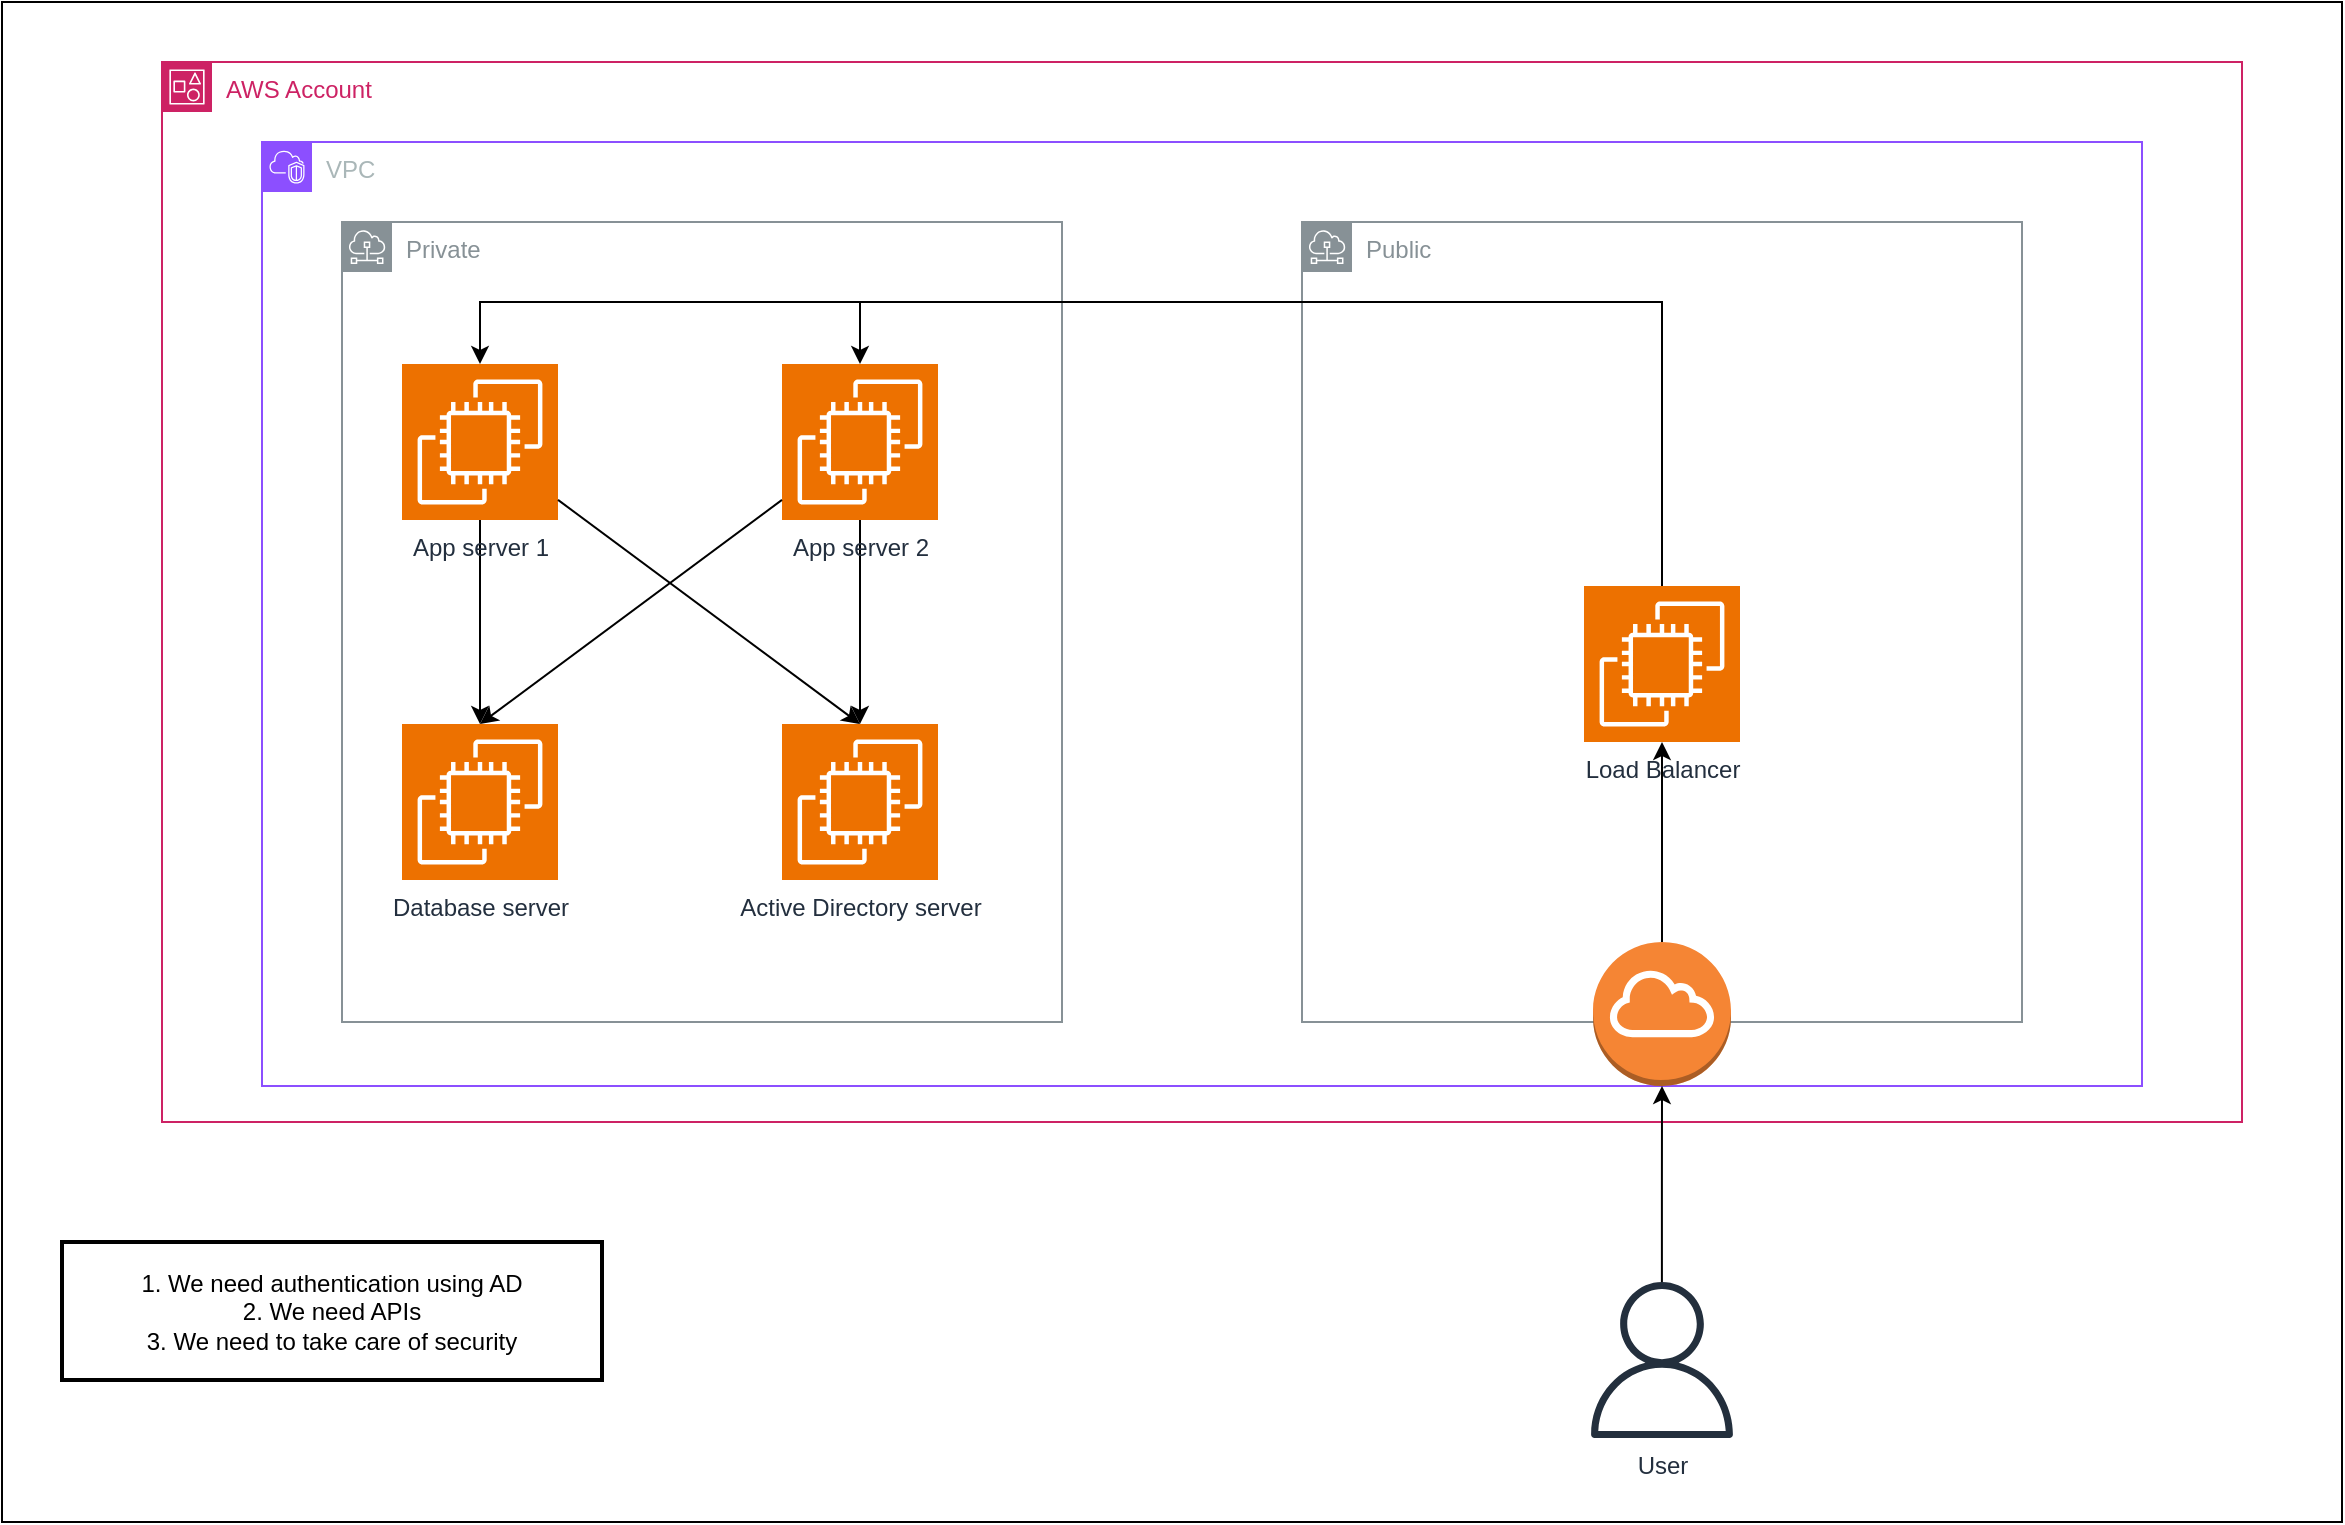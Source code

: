 <mxfile version="24.7.17">
  <diagram name="Page-1" id="MmjDTnCz85tHLsgtwPcP">
    <mxGraphModel dx="2330" dy="934" grid="1" gridSize="10" guides="1" tooltips="1" connect="1" arrows="1" fold="1" page="1" pageScale="1" pageWidth="850" pageHeight="1100" math="0" shadow="0">
      <root>
        <mxCell id="0" />
        <mxCell id="1" parent="0" />
        <mxCell id="dSKped251qs8JmA_k3jA-21" value="" style="rounded=0;whiteSpace=wrap;html=1;" vertex="1" parent="1">
          <mxGeometry x="-90" y="170" width="1170" height="760" as="geometry" />
        </mxCell>
        <mxCell id="kENlwkhD7IL1omQlANnq-1" value="AWS Account" style="points=[[0,0],[0.25,0],[0.5,0],[0.75,0],[1,0],[1,0.25],[1,0.5],[1,0.75],[1,1],[0.75,1],[0.5,1],[0.25,1],[0,1],[0,0.75],[0,0.5],[0,0.25]];outlineConnect=0;gradientColor=none;html=1;whiteSpace=wrap;fontSize=12;fontStyle=0;container=1;pointerEvents=0;collapsible=0;recursiveResize=0;shape=mxgraph.aws4.group;grIcon=mxgraph.aws4.group_account;strokeColor=#CD2264;fillColor=none;verticalAlign=top;align=left;spacingLeft=30;fontColor=#CD2264;dashed=0;" parent="1" vertex="1">
          <mxGeometry x="-10" y="200" width="1040" height="530" as="geometry" />
        </mxCell>
        <mxCell id="dSKped251qs8JmA_k3jA-1" value="VPC" style="points=[[0,0],[0.25,0],[0.5,0],[0.75,0],[1,0],[1,0.25],[1,0.5],[1,0.75],[1,1],[0.75,1],[0.5,1],[0.25,1],[0,1],[0,0.75],[0,0.5],[0,0.25]];outlineConnect=0;gradientColor=none;html=1;whiteSpace=wrap;fontSize=12;fontStyle=0;container=1;pointerEvents=0;collapsible=0;recursiveResize=0;shape=mxgraph.aws4.group;grIcon=mxgraph.aws4.group_vpc2;strokeColor=#8C4FFF;fillColor=none;verticalAlign=top;align=left;spacingLeft=30;fontColor=#AAB7B8;dashed=0;" vertex="1" parent="kENlwkhD7IL1omQlANnq-1">
          <mxGeometry x="50" y="40" width="940" height="472" as="geometry" />
        </mxCell>
        <mxCell id="dSKped251qs8JmA_k3jA-2" value="Private" style="sketch=0;outlineConnect=0;gradientColor=none;html=1;whiteSpace=wrap;fontSize=12;fontStyle=0;shape=mxgraph.aws4.group;grIcon=mxgraph.aws4.group_subnet;strokeColor=#879196;fillColor=none;verticalAlign=top;align=left;spacingLeft=30;fontColor=#879196;dashed=0;" vertex="1" parent="dSKped251qs8JmA_k3jA-1">
          <mxGeometry x="40" y="40" width="360" height="400" as="geometry" />
        </mxCell>
        <mxCell id="dSKped251qs8JmA_k3jA-3" value="Public" style="sketch=0;outlineConnect=0;gradientColor=none;html=1;whiteSpace=wrap;fontSize=12;fontStyle=0;shape=mxgraph.aws4.group;grIcon=mxgraph.aws4.group_subnet;strokeColor=#879196;fillColor=none;verticalAlign=top;align=left;spacingLeft=30;fontColor=#879196;dashed=0;" vertex="1" parent="dSKped251qs8JmA_k3jA-1">
          <mxGeometry x="520" y="40" width="360" height="400" as="geometry" />
        </mxCell>
        <mxCell id="dSKped251qs8JmA_k3jA-14" style="edgeStyle=orthogonalEdgeStyle;rounded=0;orthogonalLoop=1;jettySize=auto;html=1;" edge="1" parent="dSKped251qs8JmA_k3jA-1" source="dSKped251qs8JmA_k3jA-5" target="dSKped251qs8JmA_k3jA-13">
          <mxGeometry relative="1" as="geometry" />
        </mxCell>
        <mxCell id="dSKped251qs8JmA_k3jA-5" value="App server 1" style="sketch=0;points=[[0,0,0],[0.25,0,0],[0.5,0,0],[0.75,0,0],[1,0,0],[0,1,0],[0.25,1,0],[0.5,1,0],[0.75,1,0],[1,1,0],[0,0.25,0],[0,0.5,0],[0,0.75,0],[1,0.25,0],[1,0.5,0],[1,0.75,0]];outlineConnect=0;fontColor=#232F3E;fillColor=#ED7100;strokeColor=#ffffff;dashed=0;verticalLabelPosition=bottom;verticalAlign=top;align=center;html=1;fontSize=12;fontStyle=0;aspect=fixed;shape=mxgraph.aws4.resourceIcon;resIcon=mxgraph.aws4.ec2;" vertex="1" parent="dSKped251qs8JmA_k3jA-1">
          <mxGeometry x="70" y="111" width="78" height="78" as="geometry" />
        </mxCell>
        <mxCell id="dSKped251qs8JmA_k3jA-9" style="rounded=0;orthogonalLoop=1;jettySize=auto;html=1;" edge="1" parent="dSKped251qs8JmA_k3jA-1" source="dSKped251qs8JmA_k3jA-6" target="dSKped251qs8JmA_k3jA-7">
          <mxGeometry relative="1" as="geometry" />
        </mxCell>
        <mxCell id="dSKped251qs8JmA_k3jA-6" value="App server 2" style="sketch=0;points=[[0,0,0],[0.25,0,0],[0.5,0,0],[0.75,0,0],[1,0,0],[0,1,0],[0.25,1,0],[0.5,1,0],[0.75,1,0],[1,1,0],[0,0.25,0],[0,0.5,0],[0,0.75,0],[1,0.25,0],[1,0.5,0],[1,0.75,0]];outlineConnect=0;fontColor=#232F3E;fillColor=#ED7100;strokeColor=#ffffff;dashed=0;verticalLabelPosition=bottom;verticalAlign=top;align=center;html=1;fontSize=12;fontStyle=0;aspect=fixed;shape=mxgraph.aws4.resourceIcon;resIcon=mxgraph.aws4.ec2;" vertex="1" parent="dSKped251qs8JmA_k3jA-1">
          <mxGeometry x="260" y="111" width="78" height="78" as="geometry" />
        </mxCell>
        <mxCell id="dSKped251qs8JmA_k3jA-7" value="Active Directory server" style="sketch=0;points=[[0,0,0],[0.25,0,0],[0.5,0,0],[0.75,0,0],[1,0,0],[0,1,0],[0.25,1,0],[0.5,1,0],[0.75,1,0],[1,1,0],[0,0.25,0],[0,0.5,0],[0,0.75,0],[1,0.25,0],[1,0.5,0],[1,0.75,0]];outlineConnect=0;fontColor=#232F3E;fillColor=#ED7100;strokeColor=#ffffff;dashed=0;verticalLabelPosition=bottom;verticalAlign=top;align=center;html=1;fontSize=12;fontStyle=0;aspect=fixed;shape=mxgraph.aws4.resourceIcon;resIcon=mxgraph.aws4.ec2;" vertex="1" parent="dSKped251qs8JmA_k3jA-1">
          <mxGeometry x="260" y="291" width="78" height="78" as="geometry" />
        </mxCell>
        <mxCell id="dSKped251qs8JmA_k3jA-8" style="rounded=0;orthogonalLoop=1;jettySize=auto;html=1;entryX=0.5;entryY=0;entryDx=0;entryDy=0;entryPerimeter=0;" edge="1" parent="dSKped251qs8JmA_k3jA-1" source="dSKped251qs8JmA_k3jA-5" target="dSKped251qs8JmA_k3jA-7">
          <mxGeometry relative="1" as="geometry" />
        </mxCell>
        <mxCell id="dSKped251qs8JmA_k3jA-10" value="Load Balancer" style="sketch=0;points=[[0,0,0],[0.25,0,0],[0.5,0,0],[0.75,0,0],[1,0,0],[0,1,0],[0.25,1,0],[0.5,1,0],[0.75,1,0],[1,1,0],[0,0.25,0],[0,0.5,0],[0,0.75,0],[1,0.25,0],[1,0.5,0],[1,0.75,0]];outlineConnect=0;fontColor=#232F3E;fillColor=#ED7100;strokeColor=#ffffff;dashed=0;verticalLabelPosition=bottom;verticalAlign=top;align=center;html=1;fontSize=12;fontStyle=0;aspect=fixed;shape=mxgraph.aws4.resourceIcon;resIcon=mxgraph.aws4.ec2;" vertex="1" parent="dSKped251qs8JmA_k3jA-1">
          <mxGeometry x="661" y="222" width="78" height="78" as="geometry" />
        </mxCell>
        <mxCell id="dSKped251qs8JmA_k3jA-11" style="edgeStyle=orthogonalEdgeStyle;rounded=0;orthogonalLoop=1;jettySize=auto;html=1;entryX=0.5;entryY=0;entryDx=0;entryDy=0;entryPerimeter=0;" edge="1" parent="dSKped251qs8JmA_k3jA-1" source="dSKped251qs8JmA_k3jA-10" target="dSKped251qs8JmA_k3jA-6">
          <mxGeometry relative="1" as="geometry">
            <Array as="points">
              <mxPoint x="700" y="80" />
              <mxPoint x="299" y="80" />
            </Array>
          </mxGeometry>
        </mxCell>
        <mxCell id="dSKped251qs8JmA_k3jA-12" style="edgeStyle=orthogonalEdgeStyle;rounded=0;orthogonalLoop=1;jettySize=auto;html=1;entryX=0.5;entryY=0;entryDx=0;entryDy=0;entryPerimeter=0;" edge="1" parent="dSKped251qs8JmA_k3jA-1" source="dSKped251qs8JmA_k3jA-10" target="dSKped251qs8JmA_k3jA-5">
          <mxGeometry relative="1" as="geometry">
            <Array as="points">
              <mxPoint x="700" y="80" />
              <mxPoint x="109" y="80" />
            </Array>
          </mxGeometry>
        </mxCell>
        <mxCell id="dSKped251qs8JmA_k3jA-13" value="Database server" style="sketch=0;points=[[0,0,0],[0.25,0,0],[0.5,0,0],[0.75,0,0],[1,0,0],[0,1,0],[0.25,1,0],[0.5,1,0],[0.75,1,0],[1,1,0],[0,0.25,0],[0,0.5,0],[0,0.75,0],[1,0.25,0],[1,0.5,0],[1,0.75,0]];outlineConnect=0;fontColor=#232F3E;fillColor=#ED7100;strokeColor=#ffffff;dashed=0;verticalLabelPosition=bottom;verticalAlign=top;align=center;html=1;fontSize=12;fontStyle=0;aspect=fixed;shape=mxgraph.aws4.resourceIcon;resIcon=mxgraph.aws4.ec2;" vertex="1" parent="dSKped251qs8JmA_k3jA-1">
          <mxGeometry x="70" y="291" width="78" height="78" as="geometry" />
        </mxCell>
        <mxCell id="dSKped251qs8JmA_k3jA-16" style="rounded=0;orthogonalLoop=1;jettySize=auto;html=1;entryX=0.5;entryY=0;entryDx=0;entryDy=0;entryPerimeter=0;" edge="1" parent="dSKped251qs8JmA_k3jA-1" source="dSKped251qs8JmA_k3jA-6" target="dSKped251qs8JmA_k3jA-13">
          <mxGeometry relative="1" as="geometry" />
        </mxCell>
        <mxCell id="dSKped251qs8JmA_k3jA-17" value="" style="outlineConnect=0;dashed=0;verticalLabelPosition=bottom;verticalAlign=top;align=center;html=1;shape=mxgraph.aws3.internet_gateway;fillColor=#F58534;gradientColor=none;" vertex="1" parent="dSKped251qs8JmA_k3jA-1">
          <mxGeometry x="665.5" y="400" width="69" height="72" as="geometry" />
        </mxCell>
        <mxCell id="dSKped251qs8JmA_k3jA-20" style="edgeStyle=orthogonalEdgeStyle;rounded=0;orthogonalLoop=1;jettySize=auto;html=1;entryX=0.5;entryY=1;entryDx=0;entryDy=0;entryPerimeter=0;" edge="1" parent="dSKped251qs8JmA_k3jA-1" source="dSKped251qs8JmA_k3jA-17" target="dSKped251qs8JmA_k3jA-10">
          <mxGeometry relative="1" as="geometry" />
        </mxCell>
        <mxCell id="dSKped251qs8JmA_k3jA-19" style="edgeStyle=orthogonalEdgeStyle;rounded=0;orthogonalLoop=1;jettySize=auto;html=1;" edge="1" parent="1" source="dSKped251qs8JmA_k3jA-18" target="dSKped251qs8JmA_k3jA-17">
          <mxGeometry relative="1" as="geometry" />
        </mxCell>
        <mxCell id="dSKped251qs8JmA_k3jA-18" value="User" style="sketch=0;outlineConnect=0;fontColor=#232F3E;gradientColor=none;fillColor=#232F3D;strokeColor=none;dashed=0;verticalLabelPosition=bottom;verticalAlign=top;align=center;html=1;fontSize=12;fontStyle=0;aspect=fixed;pointerEvents=1;shape=mxgraph.aws4.user;" vertex="1" parent="1">
          <mxGeometry x="701" y="810" width="78" height="78" as="geometry" />
        </mxCell>
        <mxCell id="dSKped251qs8JmA_k3jA-22" value="1. We need authentication using AD&lt;div&gt;2. We need APIs&lt;/div&gt;&lt;div&gt;3. We need to take care of security&lt;/div&gt;" style="text;html=1;align=center;verticalAlign=middle;whiteSpace=wrap;rounded=0;perimeterSpacing=3;strokeWidth=2;strokeColor=default;" vertex="1" parent="1">
          <mxGeometry x="-60" y="790" width="270" height="69" as="geometry" />
        </mxCell>
      </root>
    </mxGraphModel>
  </diagram>
</mxfile>
